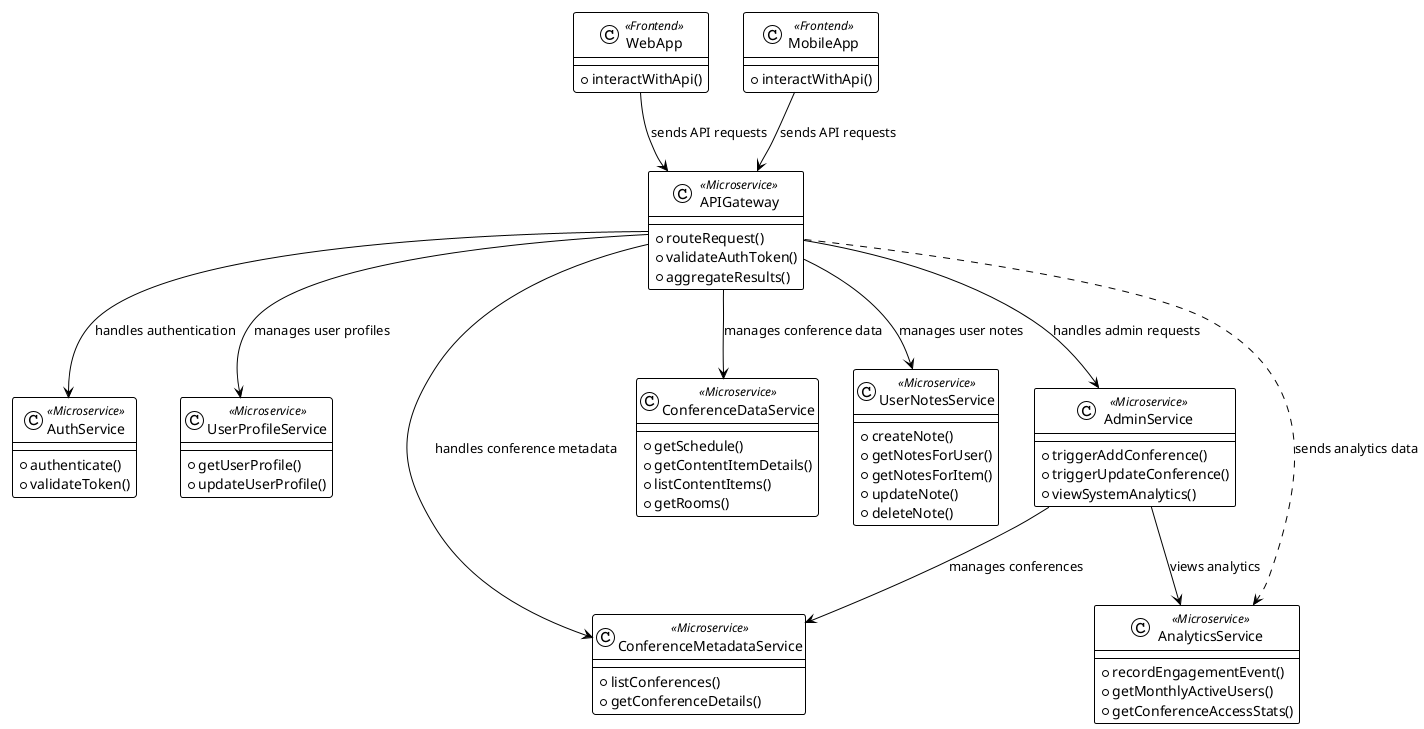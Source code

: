 @startuml
!theme plain

' Define representative Frontend Clients
class WebApp <<Frontend>> {
  + interactWithApi()
}
class MobileApp <<Frontend>> {
  + interactWithApi()
}

' Define Microservices
class APIGateway <<Microservice>> {
  + routeRequest()
  + validateAuthToken()
  + aggregateResults()
}
class AuthService <<Microservice>> {
  + authenticate()
  + validateToken()
}
class UserProfileService <<Microservice>> {
  + getUserProfile()
  + updateUserProfile()
}
class ConferenceMetadataService <<Microservice>> {
  + listConferences()
  + getConferenceDetails()
}
class ConferenceDataService <<Microservice>> {
  + getSchedule()
  + getContentItemDetails()
  + listContentItems()
  + getRooms()
}
class UserNotesService <<Microservice>> {
  + createNote()
  + getNotesForUser()
  + getNotesForItem()
  + updateNote()
  + deleteNote()
}
class AdminService <<Microservice>> {
  + triggerAddConference()
  + triggerUpdateConference()
  + viewSystemAnalytics()
}
class AnalyticsService <<Microservice>> {
  + recordEngagementEvent()
  + getMonthlyActiveUsers()
  + getConferenceAccessStats()
}

' Define Relationships
WebApp --> APIGateway : sends API requests
MobileApp --> APIGateway : sends API requests

APIGateway --> AuthService : handles authentication
APIGateway --> UserProfileService : manages user profiles
APIGateway --> ConferenceMetadataService : handles conference metadata
APIGateway --> ConferenceDataService : manages conference data
APIGateway --> UserNotesService : manages user notes
APIGateway --> AdminService : handles admin requests
APIGateway ..> AnalyticsService : sends analytics data

AdminService --> ConferenceMetadataService : manages conferences
AdminService --> AnalyticsService : views analytics
@enduml